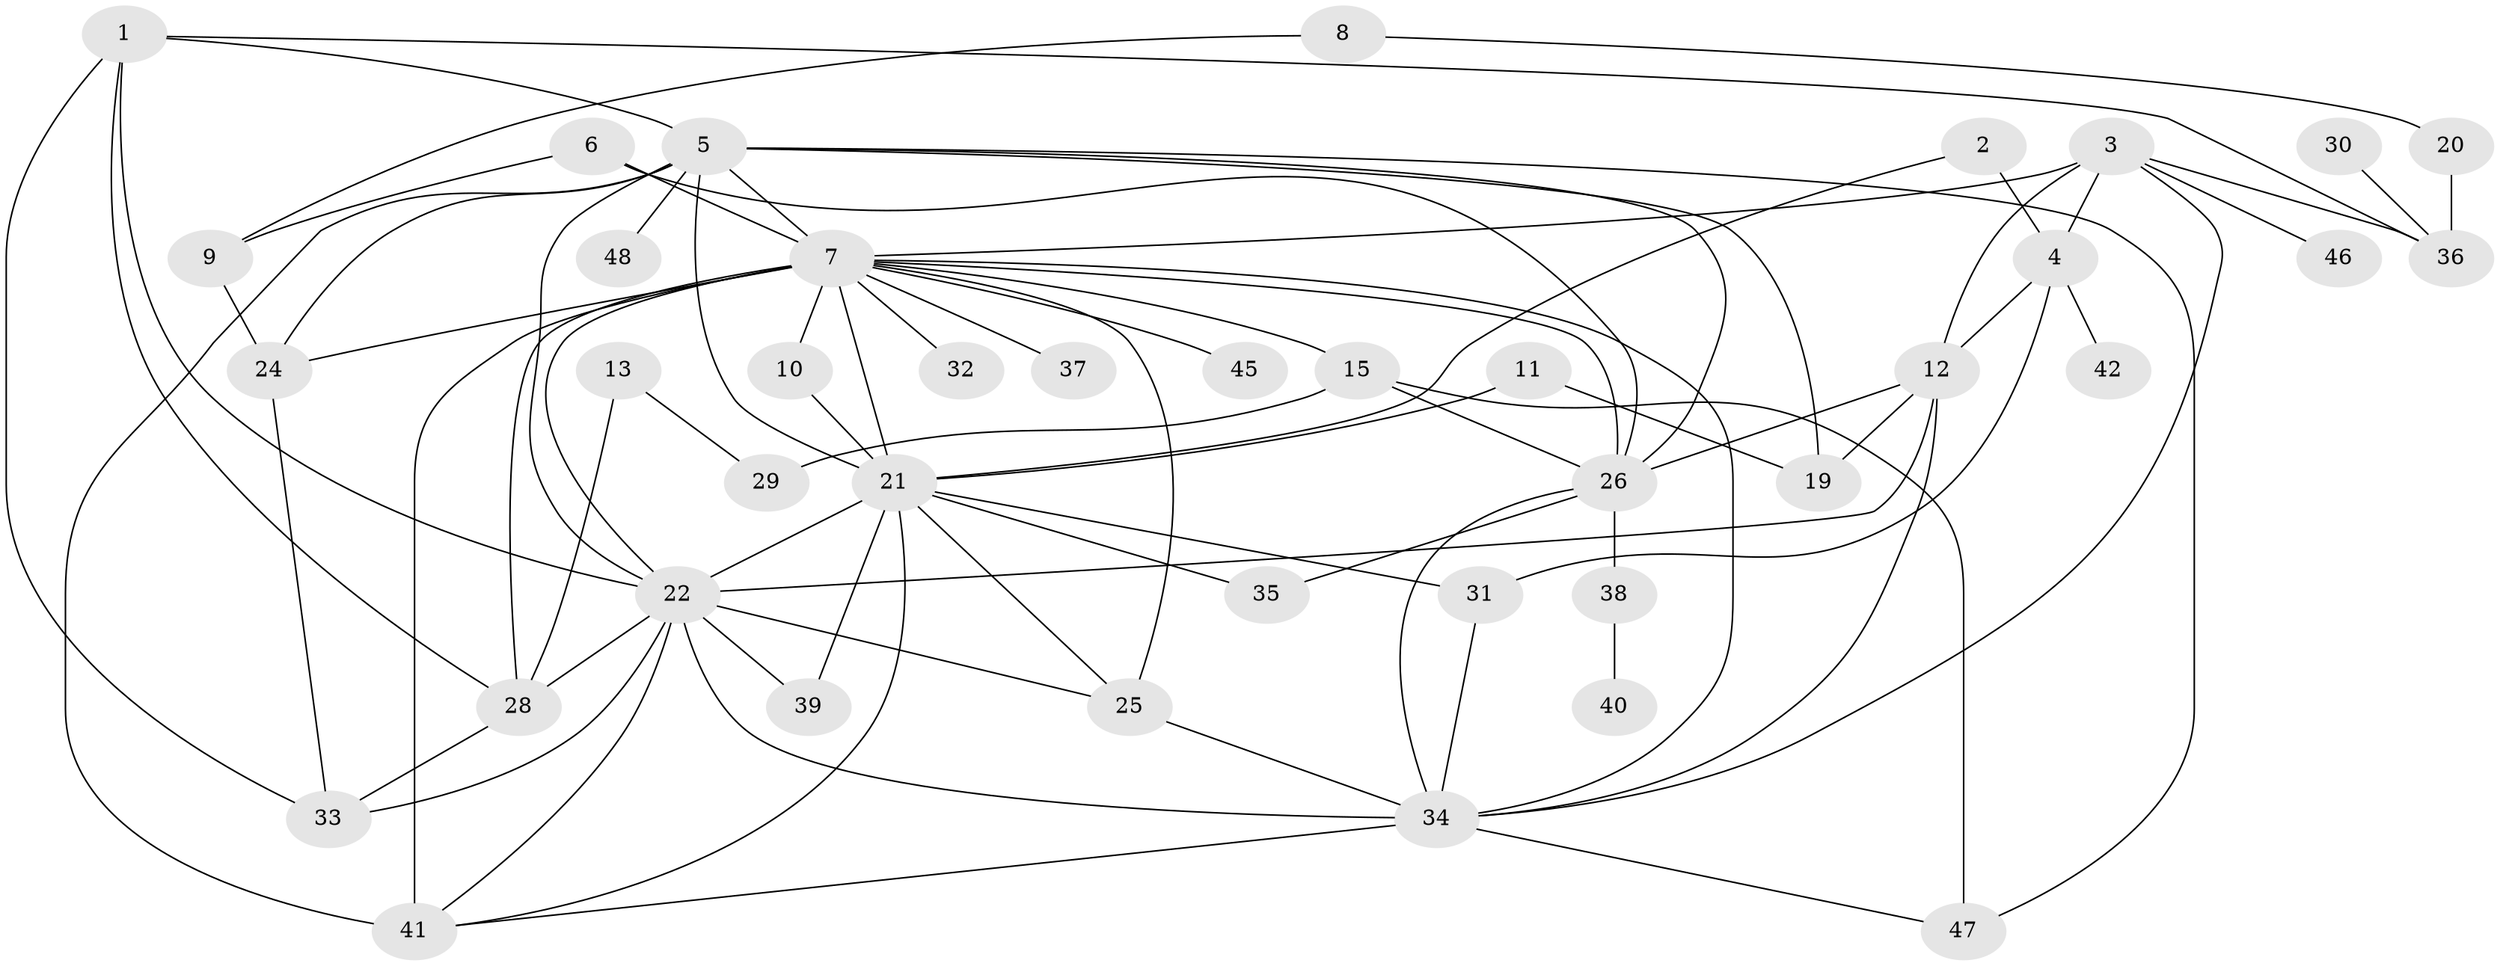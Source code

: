 // original degree distribution, {1: 0.21875, 3: 0.16666666666666666, 2: 0.20833333333333334, 4: 0.14583333333333334, 6: 0.08333333333333333, 0: 0.07291666666666667, 5: 0.07291666666666667, 7: 0.020833333333333332, 8: 0.010416666666666666}
// Generated by graph-tools (version 1.1) at 2025/33/03/09/25 02:33:56]
// undirected, 40 vertices, 80 edges
graph export_dot {
graph [start="1"]
  node [color=gray90,style=filled];
  1;
  2;
  3;
  4;
  5;
  6;
  7;
  8;
  9;
  10;
  11;
  12;
  13;
  15;
  19;
  20;
  21;
  22;
  24;
  25;
  26;
  28;
  29;
  30;
  31;
  32;
  33;
  34;
  35;
  36;
  37;
  38;
  39;
  40;
  41;
  42;
  45;
  46;
  47;
  48;
  1 -- 5 [weight=1.0];
  1 -- 22 [weight=1.0];
  1 -- 28 [weight=1.0];
  1 -- 33 [weight=1.0];
  1 -- 36 [weight=1.0];
  2 -- 4 [weight=1.0];
  2 -- 21 [weight=1.0];
  3 -- 4 [weight=1.0];
  3 -- 7 [weight=1.0];
  3 -- 12 [weight=1.0];
  3 -- 34 [weight=1.0];
  3 -- 36 [weight=1.0];
  3 -- 46 [weight=1.0];
  4 -- 12 [weight=1.0];
  4 -- 31 [weight=1.0];
  4 -- 42 [weight=1.0];
  5 -- 7 [weight=1.0];
  5 -- 19 [weight=1.0];
  5 -- 21 [weight=1.0];
  5 -- 22 [weight=1.0];
  5 -- 24 [weight=1.0];
  5 -- 26 [weight=1.0];
  5 -- 41 [weight=1.0];
  5 -- 47 [weight=1.0];
  5 -- 48 [weight=1.0];
  6 -- 7 [weight=1.0];
  6 -- 9 [weight=1.0];
  6 -- 26 [weight=1.0];
  7 -- 10 [weight=1.0];
  7 -- 15 [weight=1.0];
  7 -- 21 [weight=1.0];
  7 -- 22 [weight=1.0];
  7 -- 24 [weight=1.0];
  7 -- 25 [weight=1.0];
  7 -- 26 [weight=1.0];
  7 -- 28 [weight=1.0];
  7 -- 32 [weight=1.0];
  7 -- 34 [weight=1.0];
  7 -- 37 [weight=1.0];
  7 -- 41 [weight=3.0];
  7 -- 45 [weight=1.0];
  8 -- 9 [weight=1.0];
  8 -- 20 [weight=1.0];
  9 -- 24 [weight=1.0];
  10 -- 21 [weight=2.0];
  11 -- 19 [weight=1.0];
  11 -- 21 [weight=1.0];
  12 -- 19 [weight=1.0];
  12 -- 22 [weight=1.0];
  12 -- 26 [weight=1.0];
  12 -- 34 [weight=1.0];
  13 -- 28 [weight=1.0];
  13 -- 29 [weight=1.0];
  15 -- 26 [weight=1.0];
  15 -- 29 [weight=1.0];
  15 -- 47 [weight=1.0];
  20 -- 36 [weight=1.0];
  21 -- 22 [weight=1.0];
  21 -- 25 [weight=1.0];
  21 -- 31 [weight=2.0];
  21 -- 35 [weight=1.0];
  21 -- 39 [weight=1.0];
  21 -- 41 [weight=1.0];
  22 -- 25 [weight=1.0];
  22 -- 28 [weight=1.0];
  22 -- 33 [weight=2.0];
  22 -- 34 [weight=2.0];
  22 -- 39 [weight=1.0];
  22 -- 41 [weight=1.0];
  24 -- 33 [weight=1.0];
  25 -- 34 [weight=1.0];
  26 -- 34 [weight=1.0];
  26 -- 35 [weight=1.0];
  26 -- 38 [weight=1.0];
  28 -- 33 [weight=1.0];
  30 -- 36 [weight=1.0];
  31 -- 34 [weight=1.0];
  34 -- 41 [weight=1.0];
  34 -- 47 [weight=1.0];
  38 -- 40 [weight=1.0];
}
